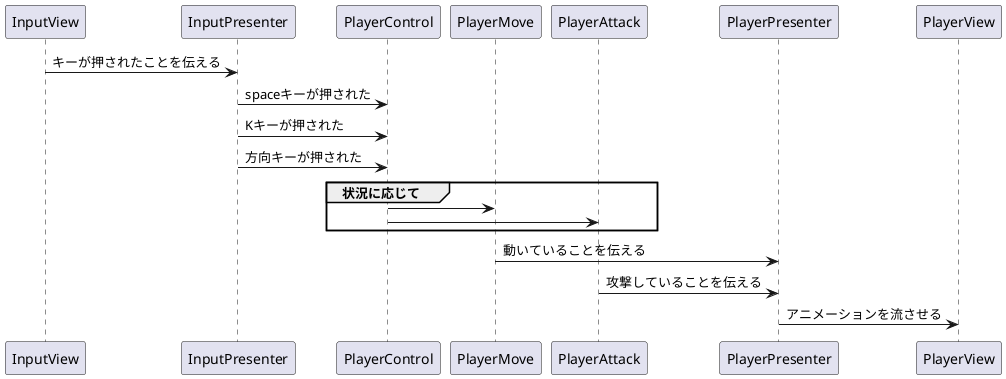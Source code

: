 @startuml
InputView -> InputPresenter :キーが押されたことを伝える
InputPresenter -> PlayerControl:spaceキーが押された
InputPresenter -> PlayerControl:Kキーが押された
InputPresenter -> PlayerControl:方向キーが押された
group 状況に応じて
PlayerControl -> PlayerMove
PlayerControl -> PlayerAttack
end

PlayerMove -> PlayerPresenter:動いていることを伝える
' Player -> PlayerPresenter
PlayerPresenter <- PlayerAttack:攻撃していることを伝える
PlayerPresenter -> PlayerView:アニメーションを流させる

@enduml